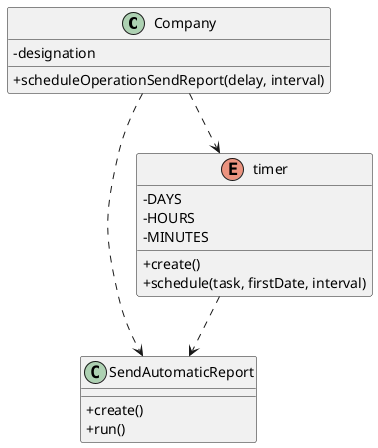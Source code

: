 @startuml

skinparam classAttributeIconSize 0


class Company{
-designation

+scheduleOperationSendReport(delay, interval)
}

class SendAutomaticReport{
+create()
+run()
}

enum timer {
-DAYS
-HOURS
-MINUTES

+create()
+schedule(task, firstDate, interval)
}

Company ..> SendAutomaticReport
Company ..> timer
timer ..> SendAutomaticReport





@enduml